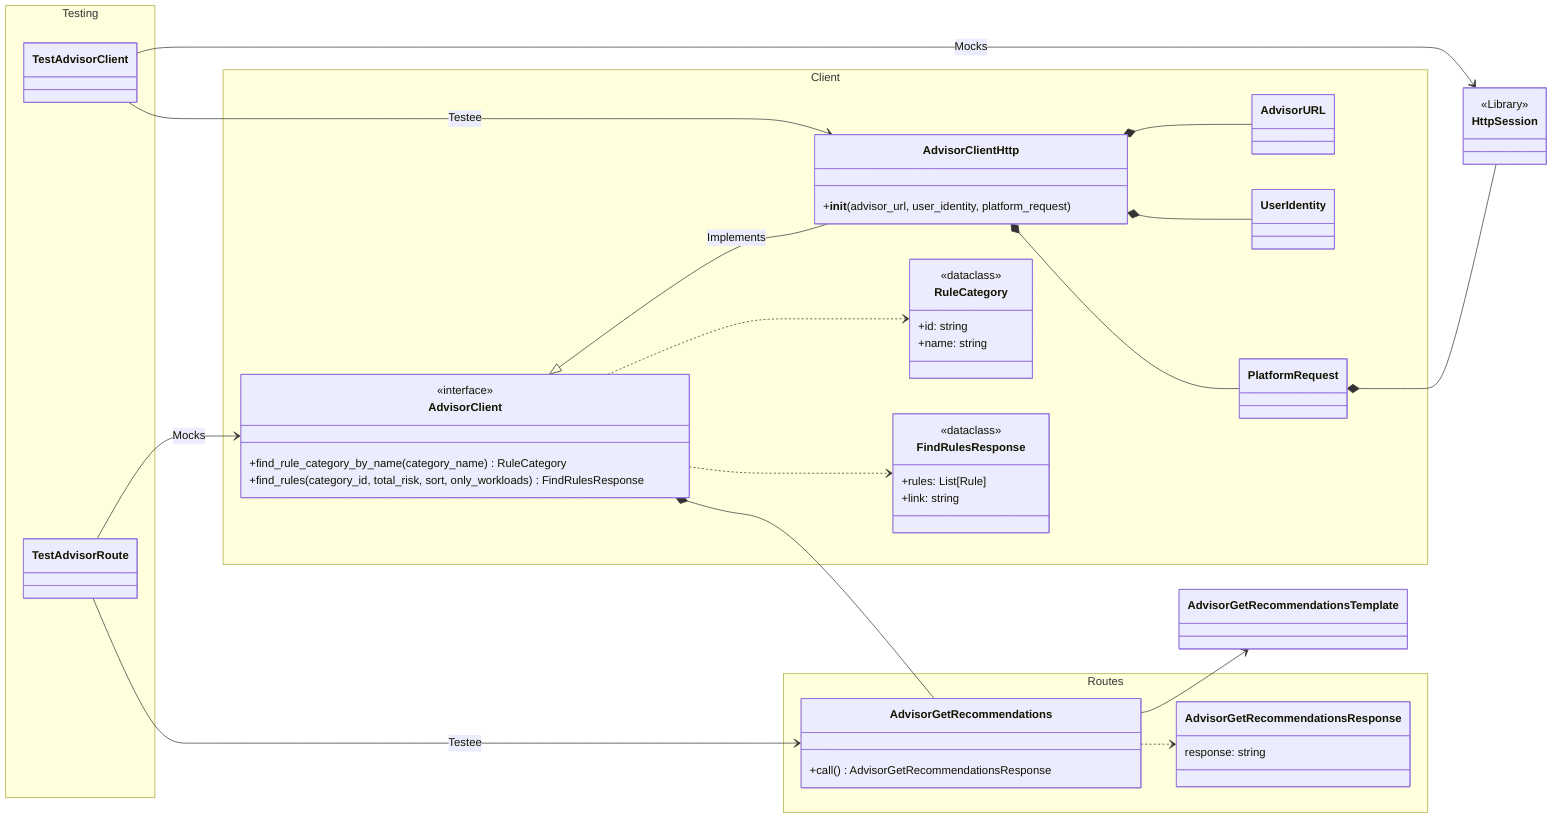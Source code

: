 ---
  config:
    class:
      hideEmptyMembersBox: false
---
classDiagram
    direction LR

    namespace Client {
        class AdvisorClient {
        <<interface>>
        +find_rule_category_by_name(category_name) RuleCategory
        +find_rules(category_id, total_risk, sort, only_workloads) FindRulesResponse
        }

        class AdvisorClientHttp {
        +__init__(advisor_url, user_identity, platform_request)
        }

        class UserIdentity {
        }

        class PlatformRequest {

        }
        class AdvisorURL {

        }

        class RuleCategory {
        <<dataclass>>
        +id: string
        +name: string
        }

        class FindRulesResponse {
        <<dataclass>>
        +rules: List[Rule]
        +link: string
        }
    }

    class HttpSession {
        <<Library>>
    }

    namespace Routes {
        class AdvisorGetRecommendations {
            +call() AdvisorGetRecommendationsResponse
        }

        class AdvisorGetRecommendationsResponse {
            response: string
        }

    }

    namespace Testing {
        class TestAdvisorClient {

        }

        class TestAdvisorRoute {

        }

    }

    AdvisorClient <|-- AdvisorClientHttp : Implements
    AdvisorClientHttp *-- AdvisorURL
    AdvisorClientHttp *-- UserIdentity
    AdvisorClientHttp *-- PlatformRequest
    PlatformRequest *-- HttpSession

    AdvisorClient ..> RuleCategory
    AdvisorClient ..> FindRulesResponse

    AdvisorClient *-- AdvisorGetRecommendations

    AdvisorGetRecommendations --> AdvisorGetRecommendationsTemplate
    AdvisorGetRecommendations ..> AdvisorGetRecommendationsResponse

    TestAdvisorClient --> HttpSession : Mocks
    TestAdvisorClient --> AdvisorClientHttp : Testee

    TestAdvisorRoute --> AdvisorClient : Mocks
    TestAdvisorRoute --> AdvisorGetRecommendations : Testee